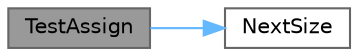 digraph "TestAssign"
{
 // LATEX_PDF_SIZE
  bgcolor="transparent";
  edge [fontname=Helvetica,fontsize=10,labelfontname=Helvetica,labelfontsize=10];
  node [fontname=Helvetica,fontsize=10,shape=box,height=0.2,width=0.4];
  rankdir="LR";
  Node1 [id="Node000001",label="TestAssign",height=0.2,width=0.4,color="gray40", fillcolor="grey60", style="filled", fontcolor="black",tooltip="Test the assignment operator"];
  Node1 -> Node2 [id="edge1_Node000001_Node000002",color="steelblue1",style="solid",tooltip=" "];
  Node2 [id="Node000002",label="NextSize",height=0.2,width=0.4,color="grey40", fillcolor="white", style="filled",URL="$test__concurrent__vector__v2_8cpp.html#a18e18e6c6ddc33b800d66bf5448019f6",tooltip=" "];
}

